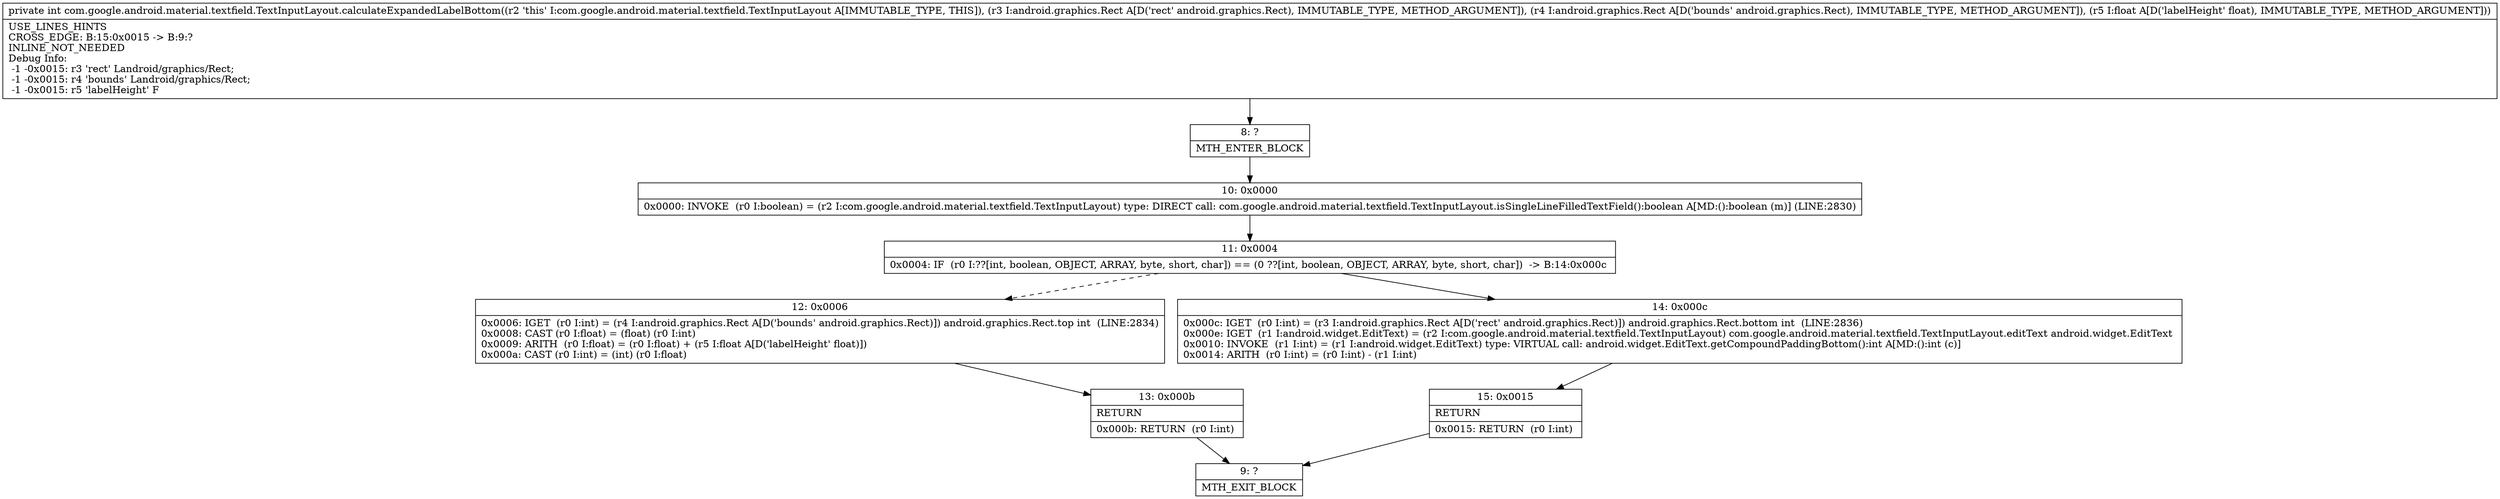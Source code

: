 digraph "CFG forcom.google.android.material.textfield.TextInputLayout.calculateExpandedLabelBottom(Landroid\/graphics\/Rect;Landroid\/graphics\/Rect;F)I" {
Node_8 [shape=record,label="{8\:\ ?|MTH_ENTER_BLOCK\l}"];
Node_10 [shape=record,label="{10\:\ 0x0000|0x0000: INVOKE  (r0 I:boolean) = (r2 I:com.google.android.material.textfield.TextInputLayout) type: DIRECT call: com.google.android.material.textfield.TextInputLayout.isSingleLineFilledTextField():boolean A[MD:():boolean (m)] (LINE:2830)\l}"];
Node_11 [shape=record,label="{11\:\ 0x0004|0x0004: IF  (r0 I:??[int, boolean, OBJECT, ARRAY, byte, short, char]) == (0 ??[int, boolean, OBJECT, ARRAY, byte, short, char])  \-\> B:14:0x000c \l}"];
Node_12 [shape=record,label="{12\:\ 0x0006|0x0006: IGET  (r0 I:int) = (r4 I:android.graphics.Rect A[D('bounds' android.graphics.Rect)]) android.graphics.Rect.top int  (LINE:2834)\l0x0008: CAST (r0 I:float) = (float) (r0 I:int) \l0x0009: ARITH  (r0 I:float) = (r0 I:float) + (r5 I:float A[D('labelHeight' float)]) \l0x000a: CAST (r0 I:int) = (int) (r0 I:float) \l}"];
Node_13 [shape=record,label="{13\:\ 0x000b|RETURN\l|0x000b: RETURN  (r0 I:int) \l}"];
Node_9 [shape=record,label="{9\:\ ?|MTH_EXIT_BLOCK\l}"];
Node_14 [shape=record,label="{14\:\ 0x000c|0x000c: IGET  (r0 I:int) = (r3 I:android.graphics.Rect A[D('rect' android.graphics.Rect)]) android.graphics.Rect.bottom int  (LINE:2836)\l0x000e: IGET  (r1 I:android.widget.EditText) = (r2 I:com.google.android.material.textfield.TextInputLayout) com.google.android.material.textfield.TextInputLayout.editText android.widget.EditText \l0x0010: INVOKE  (r1 I:int) = (r1 I:android.widget.EditText) type: VIRTUAL call: android.widget.EditText.getCompoundPaddingBottom():int A[MD:():int (c)]\l0x0014: ARITH  (r0 I:int) = (r0 I:int) \- (r1 I:int) \l}"];
Node_15 [shape=record,label="{15\:\ 0x0015|RETURN\l|0x0015: RETURN  (r0 I:int) \l}"];
MethodNode[shape=record,label="{private int com.google.android.material.textfield.TextInputLayout.calculateExpandedLabelBottom((r2 'this' I:com.google.android.material.textfield.TextInputLayout A[IMMUTABLE_TYPE, THIS]), (r3 I:android.graphics.Rect A[D('rect' android.graphics.Rect), IMMUTABLE_TYPE, METHOD_ARGUMENT]), (r4 I:android.graphics.Rect A[D('bounds' android.graphics.Rect), IMMUTABLE_TYPE, METHOD_ARGUMENT]), (r5 I:float A[D('labelHeight' float), IMMUTABLE_TYPE, METHOD_ARGUMENT]))  | USE_LINES_HINTS\lCROSS_EDGE: B:15:0x0015 \-\> B:9:?\lINLINE_NOT_NEEDED\lDebug Info:\l  \-1 \-0x0015: r3 'rect' Landroid\/graphics\/Rect;\l  \-1 \-0x0015: r4 'bounds' Landroid\/graphics\/Rect;\l  \-1 \-0x0015: r5 'labelHeight' F\l}"];
MethodNode -> Node_8;Node_8 -> Node_10;
Node_10 -> Node_11;
Node_11 -> Node_12[style=dashed];
Node_11 -> Node_14;
Node_12 -> Node_13;
Node_13 -> Node_9;
Node_14 -> Node_15;
Node_15 -> Node_9;
}

